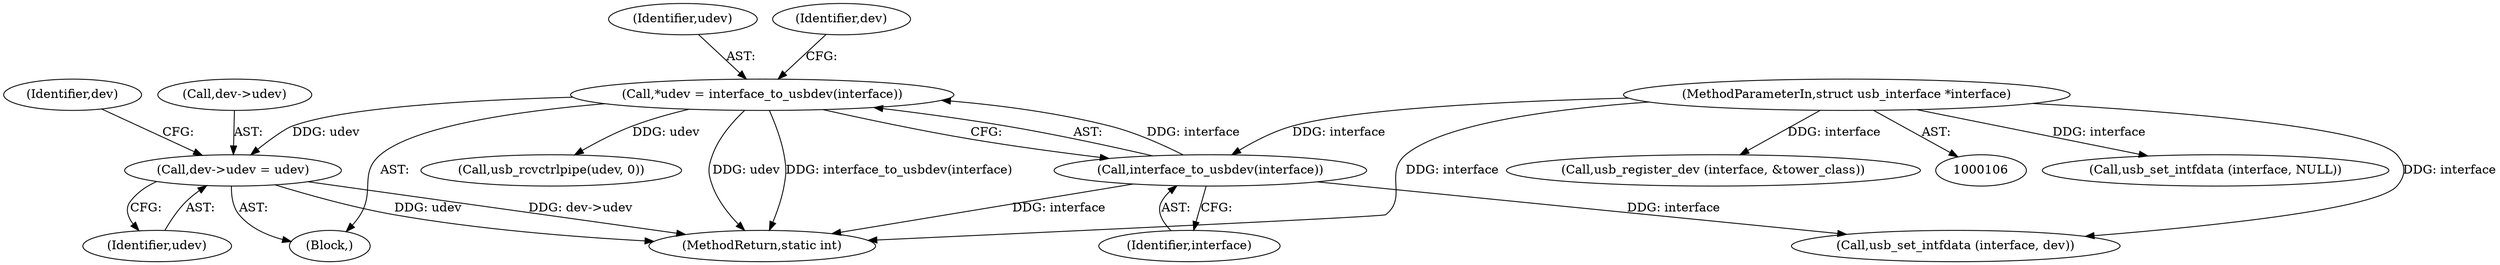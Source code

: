 digraph "0_linux_2fae9e5a7babada041e2e161699ade2447a01989@pointer" {
"1000151" [label="(Call,dev->udev = udev)"];
"1000118" [label="(Call,*udev = interface_to_usbdev(interface))"];
"1000120" [label="(Call,interface_to_usbdev(interface))"];
"1000107" [label="(MethodParameterIn,struct usb_interface *interface)"];
"1000107" [label="(MethodParameterIn,struct usb_interface *interface)"];
"1000456" [label="(Call,usb_set_intfdata (interface, dev))"];
"1000505" [label="(MethodReturn,static int)"];
"1000151" [label="(Call,dev->udev = udev)"];
"1000120" [label="(Call,interface_to_usbdev(interface))"];
"1000119" [label="(Identifier,udev)"];
"1000152" [label="(Call,dev->udev)"];
"1000121" [label="(Identifier,interface)"];
"1000124" [label="(Identifier,dev)"];
"1000412" [label="(Call,usb_rcvctrlpipe(udev, 0))"];
"1000109" [label="(Block,)"];
"1000471" [label="(Call,usb_set_intfdata (interface, NULL))"];
"1000155" [label="(Identifier,udev)"];
"1000118" [label="(Call,*udev = interface_to_usbdev(interface))"];
"1000461" [label="(Call,usb_register_dev (interface, &tower_class))"];
"1000158" [label="(Identifier,dev)"];
"1000151" -> "1000109"  [label="AST: "];
"1000151" -> "1000155"  [label="CFG: "];
"1000152" -> "1000151"  [label="AST: "];
"1000155" -> "1000151"  [label="AST: "];
"1000158" -> "1000151"  [label="CFG: "];
"1000151" -> "1000505"  [label="DDG: dev->udev"];
"1000151" -> "1000505"  [label="DDG: udev"];
"1000118" -> "1000151"  [label="DDG: udev"];
"1000118" -> "1000109"  [label="AST: "];
"1000118" -> "1000120"  [label="CFG: "];
"1000119" -> "1000118"  [label="AST: "];
"1000120" -> "1000118"  [label="AST: "];
"1000124" -> "1000118"  [label="CFG: "];
"1000118" -> "1000505"  [label="DDG: interface_to_usbdev(interface)"];
"1000118" -> "1000505"  [label="DDG: udev"];
"1000120" -> "1000118"  [label="DDG: interface"];
"1000118" -> "1000412"  [label="DDG: udev"];
"1000120" -> "1000121"  [label="CFG: "];
"1000121" -> "1000120"  [label="AST: "];
"1000120" -> "1000505"  [label="DDG: interface"];
"1000107" -> "1000120"  [label="DDG: interface"];
"1000120" -> "1000456"  [label="DDG: interface"];
"1000107" -> "1000106"  [label="AST: "];
"1000107" -> "1000505"  [label="DDG: interface"];
"1000107" -> "1000456"  [label="DDG: interface"];
"1000107" -> "1000461"  [label="DDG: interface"];
"1000107" -> "1000471"  [label="DDG: interface"];
}
